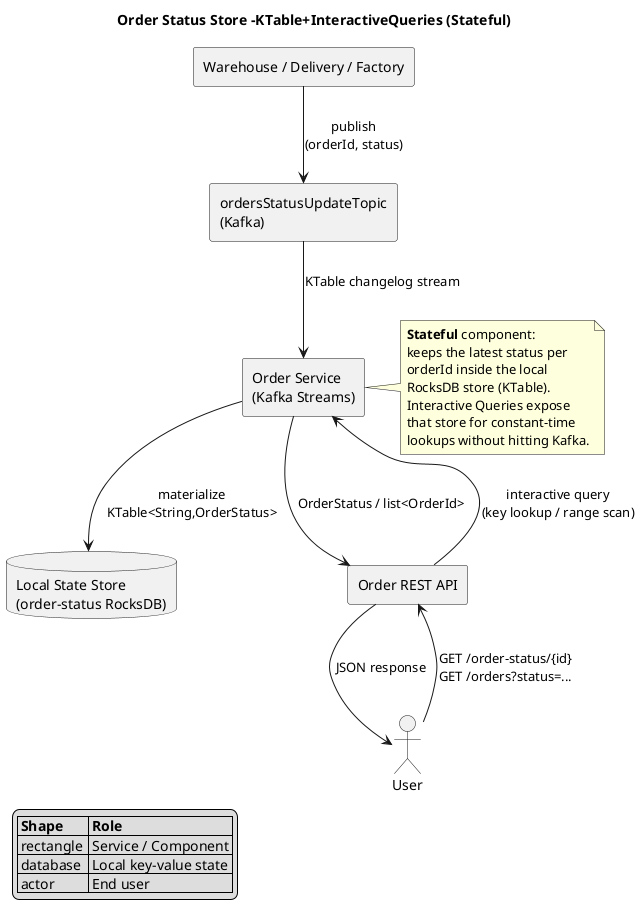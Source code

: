 @startuml
title Order Status Store –KTable+InteractiveQueries (Stateful)

skinparam defaultFontName Arial
skinparam componentStyle rectangle
skinparam {
  BorderColor Black
  FontColor Black
  Shadowing false
}

actor User
component "Warehouse / Delivery / Factory" as Producers
component "ordersStatusUpdateTopic\n(Kafka)" as Topic
component "Order Service\n(Kafka Streams)" as OrderSvc
database  "Local State Store\n(order‑status RocksDB)" as Store
component "Order REST API" as Api

'------------------------------------------
'  Data‑flow
'------------------------------------------
Producers --> Topic    : publish\n(orderId, status)
Topic      --> OrderSvc: KTable changelog stream
OrderSvc   --> Store   : materialize\nKTable<String,OrderStatus>

User --> Api : GET /order-status/{id}\nGET /orders?status=...
Api  --> OrderSvc : interactive query\n(key lookup / range scan)
OrderSvc --> Api  : OrderStatus / list<OrderId>
Api  --> User     : JSON response

'------------------------------------------
'  Annotation
'------------------------------------------
note right of OrderSvc
  **Stateful** component:
  keeps the latest status per
  orderId inside the local
  RocksDB store (KTable).
  Interactive Queries expose
  that store for constant‑time
  lookups without hitting Kafka.
end note

legend left
|= Shape |= Role |
| rectangle | Service / Component |
| database  | Local key‑value state |
| actor     | End user |
endlegend
@enduml
